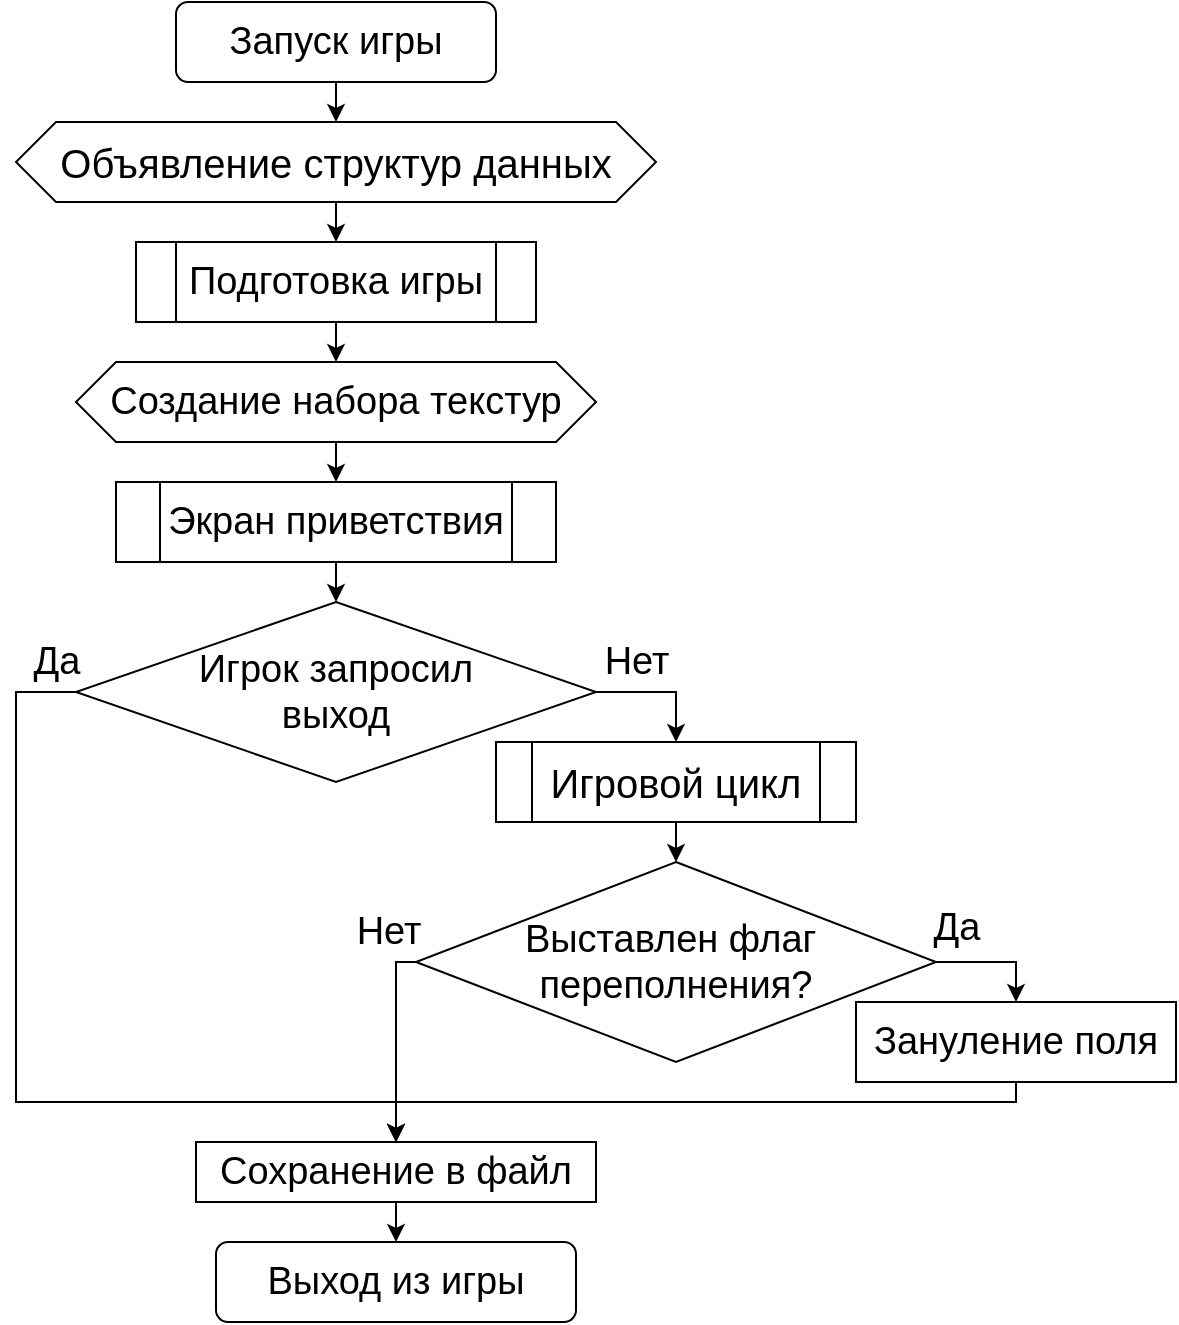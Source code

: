 <mxfile version="24.4.13" type="device">
  <diagram name="Page-1" id="8AExiW12i_gnfEKdbFFz">
    <mxGraphModel dx="915" dy="773" grid="1" gridSize="10" guides="1" tooltips="1" connect="1" arrows="1" fold="1" page="1" pageScale="1" pageWidth="827" pageHeight="1169" math="0" shadow="0">
      <root>
        <mxCell id="0" />
        <mxCell id="1" parent="0" />
        <mxCell id="C6CtMf7c4fnf4AZ9hv4f-7" style="edgeStyle=orthogonalEdgeStyle;rounded=0;orthogonalLoop=1;jettySize=auto;html=1;exitX=0.5;exitY=1;exitDx=0;exitDy=0;entryX=0.5;entryY=0;entryDx=0;entryDy=0;" parent="1" source="C6CtMf7c4fnf4AZ9hv4f-1" edge="1">
          <mxGeometry relative="1" as="geometry">
            <mxPoint x="280" y="70" as="targetPoint" />
            <mxPoint x="290" y="50" as="sourcePoint" />
            <Array as="points" />
          </mxGeometry>
        </mxCell>
        <mxCell id="C6CtMf7c4fnf4AZ9hv4f-1" value="&lt;font style=&quot;font-size: 19px;&quot;&gt;Запуск игры&lt;/font&gt;" style="rounded=1;whiteSpace=wrap;html=1;" parent="1" vertex="1">
          <mxGeometry x="200" y="10" width="160" height="40" as="geometry" />
        </mxCell>
        <mxCell id="C6CtMf7c4fnf4AZ9hv4f-2" style="edgeStyle=orthogonalEdgeStyle;rounded=0;orthogonalLoop=1;jettySize=auto;html=1;exitX=0.5;exitY=1;exitDx=0;exitDy=0;" parent="1" edge="1">
          <mxGeometry relative="1" as="geometry">
            <mxPoint x="290" y="50" as="sourcePoint" />
            <mxPoint x="290" y="50" as="targetPoint" />
          </mxGeometry>
        </mxCell>
        <mxCell id="C6CtMf7c4fnf4AZ9hv4f-8" style="edgeStyle=orthogonalEdgeStyle;rounded=0;orthogonalLoop=1;jettySize=auto;html=1;exitX=0.5;exitY=1;exitDx=0;exitDy=0;entryX=0.5;entryY=0;entryDx=0;entryDy=0;" parent="1" edge="1">
          <mxGeometry relative="1" as="geometry">
            <mxPoint x="280" y="110" as="sourcePoint" />
            <mxPoint x="280" y="130" as="targetPoint" />
          </mxGeometry>
        </mxCell>
        <mxCell id="C6CtMf7c4fnf4AZ9hv4f-12" style="edgeStyle=orthogonalEdgeStyle;rounded=0;orthogonalLoop=1;jettySize=auto;html=1;exitX=0;exitY=0.5;exitDx=0;exitDy=0;entryX=0.5;entryY=0;entryDx=0;entryDy=0;" parent="1" source="C6CtMf7c4fnf4AZ9hv4f-9" target="C6CtMf7c4fnf4AZ9hv4f-26" edge="1">
          <mxGeometry relative="1" as="geometry">
            <mxPoint x="120" y="570" as="targetPoint" />
            <Array as="points">
              <mxPoint x="120" y="355" />
              <mxPoint x="120" y="560" />
              <mxPoint x="310" y="560" />
            </Array>
          </mxGeometry>
        </mxCell>
        <mxCell id="C6CtMf7c4fnf4AZ9hv4f-13" value="Да" style="edgeLabel;html=1;align=center;verticalAlign=middle;resizable=0;points=[];fontSize=19;" parent="C6CtMf7c4fnf4AZ9hv4f-12" vertex="1" connectable="0">
          <mxGeometry x="-0.851" y="-2" relative="1" as="geometry">
            <mxPoint x="22" y="-18" as="offset" />
          </mxGeometry>
        </mxCell>
        <mxCell id="C6CtMf7c4fnf4AZ9hv4f-16" style="edgeStyle=orthogonalEdgeStyle;rounded=0;orthogonalLoop=1;jettySize=auto;html=1;exitX=1;exitY=0.5;exitDx=0;exitDy=0;entryX=0.5;entryY=0;entryDx=0;entryDy=0;" parent="1" source="C6CtMf7c4fnf4AZ9hv4f-9" target="C6CtMf7c4fnf4AZ9hv4f-64" edge="1">
          <mxGeometry relative="1" as="geometry">
            <mxPoint x="565" y="370" as="targetPoint" />
            <mxPoint x="430" y="355" as="sourcePoint" />
          </mxGeometry>
        </mxCell>
        <mxCell id="C6CtMf7c4fnf4AZ9hv4f-17" value="Нет" style="edgeLabel;html=1;align=center;verticalAlign=middle;resizable=0;points=[];fontSize=19;" parent="C6CtMf7c4fnf4AZ9hv4f-16" vertex="1" connectable="0">
          <mxGeometry x="-0.415" y="-3" relative="1" as="geometry">
            <mxPoint x="1" y="-18" as="offset" />
          </mxGeometry>
        </mxCell>
        <mxCell id="C6CtMf7c4fnf4AZ9hv4f-9" value="&lt;div style=&quot;font-size: 19px;&quot;&gt;&lt;font style=&quot;font-size: 19px;&quot;&gt;Игрок запросил&lt;/font&gt;&lt;/div&gt;&lt;div style=&quot;font-size: 19px;&quot;&gt;&lt;font style=&quot;font-size: 19px;&quot;&gt;выход&lt;/font&gt;&lt;br&gt;&lt;/div&gt;" style="rhombus;whiteSpace=wrap;html=1;" parent="1" vertex="1">
          <mxGeometry x="150" y="310" width="260" height="90" as="geometry" />
        </mxCell>
        <mxCell id="C6CtMf7c4fnf4AZ9hv4f-11" value="&lt;font style=&quot;font-size: 19px;&quot;&gt;Выход из игры&lt;/font&gt;" style="rounded=1;whiteSpace=wrap;html=1;" parent="1" vertex="1">
          <mxGeometry x="220" y="630" width="180" height="40" as="geometry" />
        </mxCell>
        <mxCell id="C6CtMf7c4fnf4AZ9hv4f-18" value="&lt;div style=&quot;font-size: 20px;&quot;&gt;Объявление&amp;nbsp;&lt;span style=&quot;background-color: initial;&quot;&gt;структур данных&lt;/span&gt;&lt;/div&gt;" style="shape=hexagon;perimeter=hexagonPerimeter2;whiteSpace=wrap;html=1;fixedSize=1;" parent="1" vertex="1">
          <mxGeometry x="120" y="70" width="320" height="40" as="geometry" />
        </mxCell>
        <mxCell id="C6CtMf7c4fnf4AZ9hv4f-23" value="&lt;font style=&quot;font-size: 19px;&quot;&gt;Зануление поля&lt;/font&gt;" style="rounded=0;whiteSpace=wrap;html=1;fontSize=16;" parent="1" vertex="1">
          <mxGeometry x="540" y="510" width="160" height="40" as="geometry" />
        </mxCell>
        <mxCell id="C6CtMf7c4fnf4AZ9hv4f-27" style="edgeStyle=orthogonalEdgeStyle;rounded=0;orthogonalLoop=1;jettySize=auto;html=1;exitX=0.5;exitY=1;exitDx=0;exitDy=0;entryX=0.5;entryY=0;entryDx=0;entryDy=0;" parent="1" source="C6CtMf7c4fnf4AZ9hv4f-23" target="C6CtMf7c4fnf4AZ9hv4f-26" edge="1">
          <mxGeometry relative="1" as="geometry">
            <mxPoint x="570" y="680" as="sourcePoint" />
            <Array as="points">
              <mxPoint x="620" y="560" />
              <mxPoint x="310" y="560" />
            </Array>
          </mxGeometry>
        </mxCell>
        <mxCell id="C6CtMf7c4fnf4AZ9hv4f-29" style="edgeStyle=orthogonalEdgeStyle;rounded=0;orthogonalLoop=1;jettySize=auto;html=1;exitX=0.5;exitY=1;exitDx=0;exitDy=0;entryX=0.5;entryY=0;entryDx=0;entryDy=0;" parent="1" source="C6CtMf7c4fnf4AZ9hv4f-26" target="C6CtMf7c4fnf4AZ9hv4f-11" edge="1">
          <mxGeometry relative="1" as="geometry" />
        </mxCell>
        <mxCell id="C6CtMf7c4fnf4AZ9hv4f-26" value="&lt;font style=&quot;font-size: 19px;&quot;&gt;Сохранение в файл&lt;/font&gt;" style="rounded=0;whiteSpace=wrap;html=1;" parent="1" vertex="1">
          <mxGeometry x="210" y="580" width="200" height="30" as="geometry" />
        </mxCell>
        <mxCell id="C6CtMf7c4fnf4AZ9hv4f-33" style="edgeStyle=orthogonalEdgeStyle;rounded=0;orthogonalLoop=1;jettySize=auto;html=1;exitX=0.5;exitY=1;exitDx=0;exitDy=0;entryX=0.5;entryY=0;entryDx=0;entryDy=0;" parent="1" target="C6CtMf7c4fnf4AZ9hv4f-9" edge="1" source="C6CtMf7c4fnf4AZ9hv4f-62">
          <mxGeometry relative="1" as="geometry">
            <mxPoint x="280" y="290" as="sourcePoint" />
          </mxGeometry>
        </mxCell>
        <mxCell id="C6CtMf7c4fnf4AZ9hv4f-39" style="edgeStyle=orthogonalEdgeStyle;rounded=0;orthogonalLoop=1;jettySize=auto;html=1;exitX=1;exitY=0.5;exitDx=0;exitDy=0;entryX=0.5;entryY=0;entryDx=0;entryDy=0;" parent="1" source="C6CtMf7c4fnf4AZ9hv4f-35" target="C6CtMf7c4fnf4AZ9hv4f-23" edge="1">
          <mxGeometry relative="1" as="geometry">
            <Array as="points">
              <mxPoint x="620" y="490" />
            </Array>
          </mxGeometry>
        </mxCell>
        <mxCell id="C6CtMf7c4fnf4AZ9hv4f-40" value="Да" style="edgeLabel;html=1;align=center;verticalAlign=middle;resizable=0;points=[];fontSize=19;" parent="C6CtMf7c4fnf4AZ9hv4f-39" vertex="1" connectable="0">
          <mxGeometry x="-0.333" relative="1" as="geometry">
            <mxPoint x="-10" y="-17" as="offset" />
          </mxGeometry>
        </mxCell>
        <mxCell id="C6CtMf7c4fnf4AZ9hv4f-41" style="edgeStyle=orthogonalEdgeStyle;rounded=0;orthogonalLoop=1;jettySize=auto;html=1;entryX=0.5;entryY=0;entryDx=0;entryDy=0;exitX=0;exitY=0.5;exitDx=0;exitDy=0;fontSize=13;" parent="1" source="C6CtMf7c4fnf4AZ9hv4f-35" target="C6CtMf7c4fnf4AZ9hv4f-26" edge="1">
          <mxGeometry relative="1" as="geometry">
            <mxPoint x="290" y="720" as="targetPoint" />
            <Array as="points">
              <mxPoint x="310" y="490" />
            </Array>
          </mxGeometry>
        </mxCell>
        <mxCell id="C6CtMf7c4fnf4AZ9hv4f-42" value="Нет" style="edgeLabel;html=1;align=center;verticalAlign=middle;resizable=0;points=[];fontSize=19;" parent="C6CtMf7c4fnf4AZ9hv4f-41" vertex="1" connectable="0">
          <mxGeometry x="-0.877" y="-1" relative="1" as="geometry">
            <mxPoint x="-8" y="-14" as="offset" />
          </mxGeometry>
        </mxCell>
        <mxCell id="C6CtMf7c4fnf4AZ9hv4f-35" value="&lt;div style=&quot;font-size: 19px;&quot;&gt;&lt;font style=&quot;font-size: 19px;&quot;&gt;Выставлен флаг&amp;nbsp;&lt;/font&gt;&lt;/div&gt;&lt;div style=&quot;font-size: 19px;&quot;&gt;&lt;font style=&quot;font-size: 19px;&quot;&gt;переполнения?&lt;/font&gt;&lt;/div&gt;" style="rhombus;whiteSpace=wrap;html=1;" parent="1" vertex="1">
          <mxGeometry x="320" y="440" width="260" height="100" as="geometry" />
        </mxCell>
        <mxCell id="C6CtMf7c4fnf4AZ9hv4f-62" value="&lt;font style=&quot;font-size: 19px;&quot;&gt;Экран приветствия&lt;/font&gt;" style="shape=process;whiteSpace=wrap;html=1;backgroundOutline=1;" parent="1" vertex="1">
          <mxGeometry x="170" y="250" width="220" height="40" as="geometry" />
        </mxCell>
        <mxCell id="C6CtMf7c4fnf4AZ9hv4f-65" style="edgeStyle=orthogonalEdgeStyle;rounded=0;orthogonalLoop=1;jettySize=auto;html=1;exitX=0.5;exitY=1;exitDx=0;exitDy=0;entryX=0.5;entryY=0;entryDx=0;entryDy=0;" parent="1" source="C6CtMf7c4fnf4AZ9hv4f-64" target="C6CtMf7c4fnf4AZ9hv4f-35" edge="1">
          <mxGeometry relative="1" as="geometry" />
        </mxCell>
        <mxCell id="C6CtMf7c4fnf4AZ9hv4f-64" value="&lt;font style=&quot;font-size: 20px;&quot;&gt;Игровой цикл&lt;/font&gt;" style="shape=process;whiteSpace=wrap;html=1;backgroundOutline=1;" parent="1" vertex="1">
          <mxGeometry x="360" y="380" width="180" height="40" as="geometry" />
        </mxCell>
        <mxCell id="3MnkeBiUxJhdWhc5dT3K-5" style="edgeStyle=orthogonalEdgeStyle;rounded=0;orthogonalLoop=1;jettySize=auto;html=1;exitX=0.5;exitY=1;exitDx=0;exitDy=0;entryX=0.5;entryY=0;entryDx=0;entryDy=0;" parent="1" source="3MnkeBiUxJhdWhc5dT3K-1" target="3MnkeBiUxJhdWhc5dT3K-3" edge="1">
          <mxGeometry relative="1" as="geometry">
            <mxPoint x="280" y="160" as="targetPoint" />
          </mxGeometry>
        </mxCell>
        <mxCell id="3MnkeBiUxJhdWhc5dT3K-1" value="&lt;font style=&quot;font-size: 19px;&quot;&gt;Подготовка игры&lt;/font&gt;" style="shape=process;whiteSpace=wrap;html=1;backgroundOutline=1;" parent="1" vertex="1">
          <mxGeometry x="180" y="130" width="200" height="40" as="geometry" />
        </mxCell>
        <mxCell id="3MnkeBiUxJhdWhc5dT3K-4" style="edgeStyle=orthogonalEdgeStyle;rounded=0;orthogonalLoop=1;jettySize=auto;html=1;exitX=0.5;exitY=1;exitDx=0;exitDy=0;entryX=0.5;entryY=0;entryDx=0;entryDy=0;" parent="1" source="3MnkeBiUxJhdWhc5dT3K-3" target="C6CtMf7c4fnf4AZ9hv4f-62" edge="1">
          <mxGeometry relative="1" as="geometry" />
        </mxCell>
        <mxCell id="3MnkeBiUxJhdWhc5dT3K-3" value="&lt;div style=&quot;font-size: 19px;&quot;&gt;Создание&amp;nbsp;&lt;span style=&quot;background-color: initial;&quot;&gt;набора текстур&lt;/span&gt;&lt;/div&gt;" style="shape=hexagon;perimeter=hexagonPerimeter2;whiteSpace=wrap;html=1;fixedSize=1;" parent="1" vertex="1">
          <mxGeometry x="150" y="190" width="260" height="40" as="geometry" />
        </mxCell>
      </root>
    </mxGraphModel>
  </diagram>
</mxfile>
